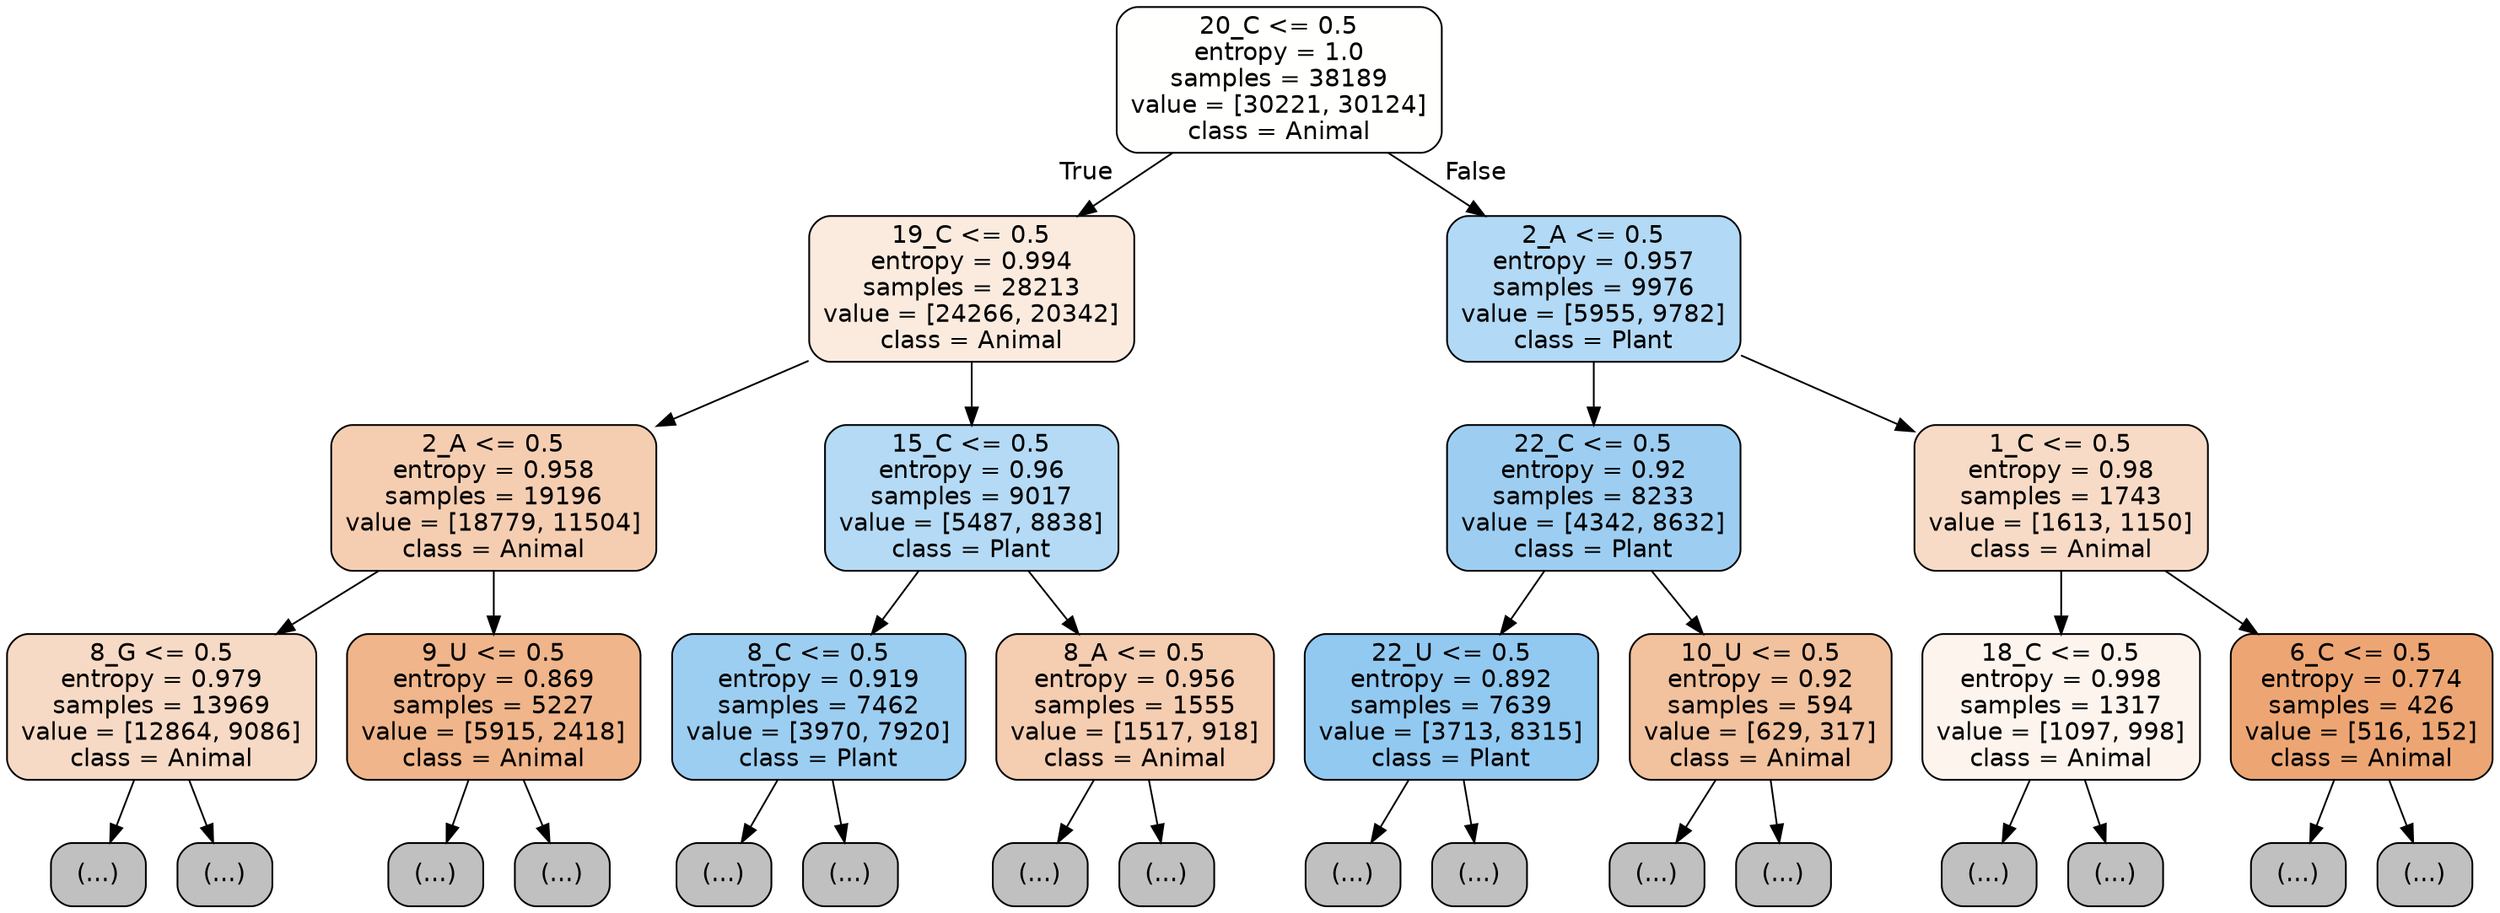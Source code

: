 digraph Tree {
node [shape=box, style="filled, rounded", color="black", fontname="helvetica"] ;
edge [fontname="helvetica"] ;
0 [label="20_C <= 0.5\nentropy = 1.0\nsamples = 38189\nvalue = [30221, 30124]\nclass = Animal", fillcolor="#fffffe"] ;
1 [label="19_C <= 0.5\nentropy = 0.994\nsamples = 28213\nvalue = [24266, 20342]\nclass = Animal", fillcolor="#fbebdf"] ;
0 -> 1 [labeldistance=2.5, labelangle=45, headlabel="True"] ;
2 [label="2_A <= 0.5\nentropy = 0.958\nsamples = 19196\nvalue = [18779, 11504]\nclass = Animal", fillcolor="#f5ceb2"] ;
1 -> 2 ;
3 [label="8_G <= 0.5\nentropy = 0.979\nsamples = 13969\nvalue = [12864, 9086]\nclass = Animal", fillcolor="#f7dac5"] ;
2 -> 3 ;
4 [label="(...)", fillcolor="#C0C0C0"] ;
3 -> 4 ;
5097 [label="(...)", fillcolor="#C0C0C0"] ;
3 -> 5097 ;
7176 [label="9_U <= 0.5\nentropy = 0.869\nsamples = 5227\nvalue = [5915, 2418]\nclass = Animal", fillcolor="#f0b58a"] ;
2 -> 7176 ;
7177 [label="(...)", fillcolor="#C0C0C0"] ;
7176 -> 7177 ;
8882 [label="(...)", fillcolor="#C0C0C0"] ;
7176 -> 8882 ;
9633 [label="15_C <= 0.5\nentropy = 0.96\nsamples = 9017\nvalue = [5487, 8838]\nclass = Plant", fillcolor="#b4daf5"] ;
1 -> 9633 ;
9634 [label="8_C <= 0.5\nentropy = 0.919\nsamples = 7462\nvalue = [3970, 7920]\nclass = Plant", fillcolor="#9ccef2"] ;
9633 -> 9634 ;
9635 [label="(...)", fillcolor="#C0C0C0"] ;
9634 -> 9635 ;
11632 [label="(...)", fillcolor="#C0C0C0"] ;
9634 -> 11632 ;
12201 [label="8_A <= 0.5\nentropy = 0.956\nsamples = 1555\nvalue = [1517, 918]\nclass = Animal", fillcolor="#f5cdb1"] ;
9633 -> 12201 ;
12202 [label="(...)", fillcolor="#C0C0C0"] ;
12201 -> 12202 ;
12717 [label="(...)", fillcolor="#C0C0C0"] ;
12201 -> 12717 ;
12886 [label="2_A <= 0.5\nentropy = 0.957\nsamples = 9976\nvalue = [5955, 9782]\nclass = Plant", fillcolor="#b2d9f5"] ;
0 -> 12886 [labeldistance=2.5, labelangle=-45, headlabel="False"] ;
12887 [label="22_C <= 0.5\nentropy = 0.92\nsamples = 8233\nvalue = [4342, 8632]\nclass = Plant", fillcolor="#9dcef2"] ;
12886 -> 12887 ;
12888 [label="22_U <= 0.5\nentropy = 0.892\nsamples = 7639\nvalue = [3713, 8315]\nclass = Plant", fillcolor="#91c9f1"] ;
12887 -> 12888 ;
12889 [label="(...)", fillcolor="#C0C0C0"] ;
12888 -> 12889 ;
15380 [label="(...)", fillcolor="#C0C0C0"] ;
12888 -> 15380 ;
15741 [label="10_U <= 0.5\nentropy = 0.92\nsamples = 594\nvalue = [629, 317]\nclass = Animal", fillcolor="#f2c19d"] ;
12887 -> 15741 ;
15742 [label="(...)", fillcolor="#C0C0C0"] ;
15741 -> 15742 ;
15989 [label="(...)", fillcolor="#C0C0C0"] ;
15741 -> 15989 ;
16058 [label="1_C <= 0.5\nentropy = 0.98\nsamples = 1743\nvalue = [1613, 1150]\nclass = Animal", fillcolor="#f8dbc6"] ;
12886 -> 16058 ;
16059 [label="18_C <= 0.5\nentropy = 0.998\nsamples = 1317\nvalue = [1097, 998]\nclass = Animal", fillcolor="#fdf4ed"] ;
16058 -> 16059 ;
16060 [label="(...)", fillcolor="#C0C0C0"] ;
16059 -> 16060 ;
16573 [label="(...)", fillcolor="#C0C0C0"] ;
16059 -> 16573 ;
16710 [label="6_C <= 0.5\nentropy = 0.774\nsamples = 426\nvalue = [516, 152]\nclass = Animal", fillcolor="#eda673"] ;
16058 -> 16710 ;
16711 [label="(...)", fillcolor="#C0C0C0"] ;
16710 -> 16711 ;
16854 [label="(...)", fillcolor="#C0C0C0"] ;
16710 -> 16854 ;
}
